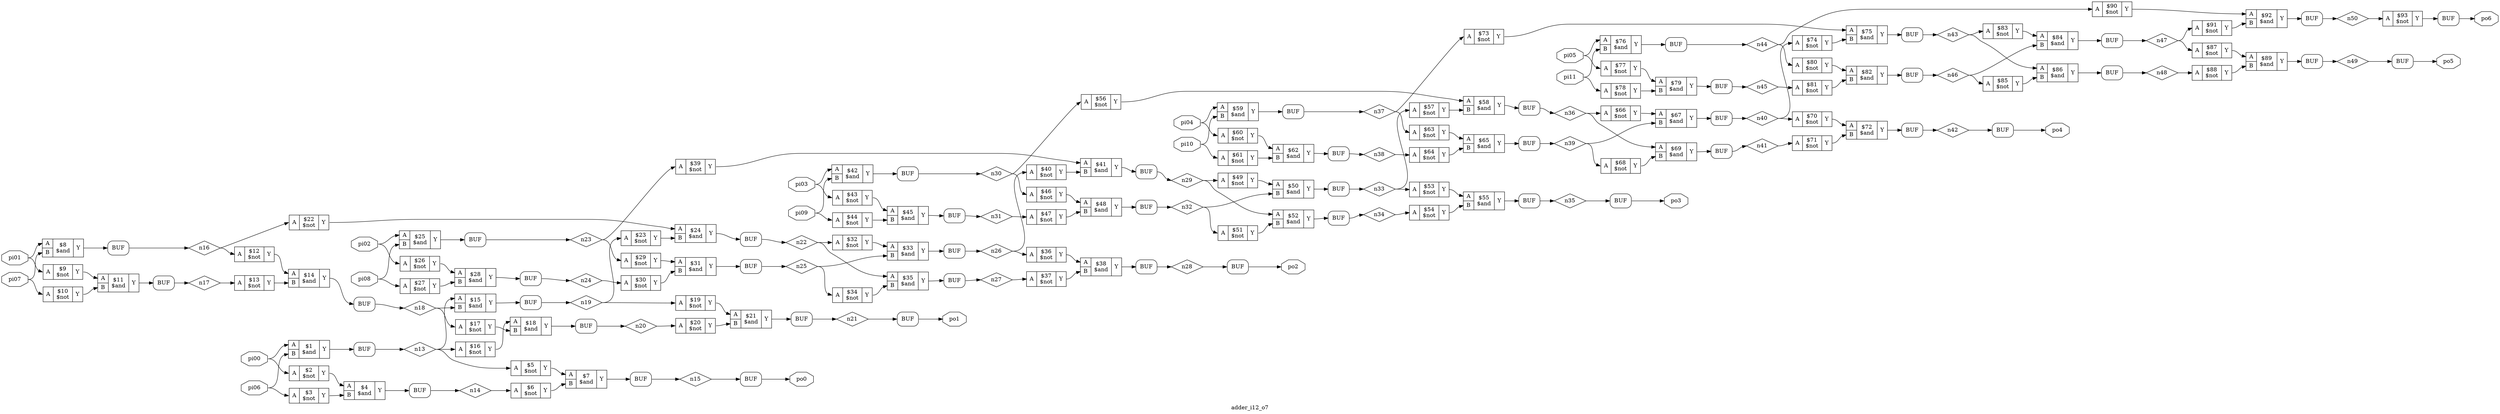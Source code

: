 digraph "adder_i12_o7" {
label="adder_i12_o7";
rankdir="LR";
remincross=true;
n94 [ shape=diamond, label="n50", color="black", fontcolor="black" ];
n95 [ shape=diamond, label="n49", color="black", fontcolor="black" ];
n96 [ shape=diamond, label="n48", color="black", fontcolor="black" ];
n97 [ shape=diamond, label="n47", color="black", fontcolor="black" ];
n98 [ shape=diamond, label="n46", color="black", fontcolor="black" ];
n99 [ shape=diamond, label="n45", color="black", fontcolor="black" ];
n100 [ shape=diamond, label="n44", color="black", fontcolor="black" ];
n101 [ shape=diamond, label="n43", color="black", fontcolor="black" ];
n102 [ shape=diamond, label="n42", color="black", fontcolor="black" ];
n103 [ shape=diamond, label="n41", color="black", fontcolor="black" ];
n104 [ shape=diamond, label="n40", color="black", fontcolor="black" ];
n105 [ shape=diamond, label="n39", color="black", fontcolor="black" ];
n106 [ shape=diamond, label="n38", color="black", fontcolor="black" ];
n107 [ shape=diamond, label="n37", color="black", fontcolor="black" ];
n108 [ shape=diamond, label="n36", color="black", fontcolor="black" ];
n109 [ shape=diamond, label="n35", color="black", fontcolor="black" ];
n110 [ shape=diamond, label="n34", color="black", fontcolor="black" ];
n111 [ shape=diamond, label="n33", color="black", fontcolor="black" ];
n112 [ shape=diamond, label="n32", color="black", fontcolor="black" ];
n113 [ shape=diamond, label="n31", color="black", fontcolor="black" ];
n114 [ shape=diamond, label="n30", color="black", fontcolor="black" ];
n115 [ shape=diamond, label="n29", color="black", fontcolor="black" ];
n116 [ shape=diamond, label="n28", color="black", fontcolor="black" ];
n117 [ shape=diamond, label="n27", color="black", fontcolor="black" ];
n118 [ shape=diamond, label="n26", color="black", fontcolor="black" ];
n119 [ shape=diamond, label="n25", color="black", fontcolor="black" ];
n120 [ shape=diamond, label="n24", color="black", fontcolor="black" ];
n121 [ shape=diamond, label="n23", color="black", fontcolor="black" ];
n122 [ shape=diamond, label="n22", color="black", fontcolor="black" ];
n123 [ shape=diamond, label="n21", color="black", fontcolor="black" ];
n124 [ shape=diamond, label="n20", color="black", fontcolor="black" ];
n125 [ shape=diamond, label="n19", color="black", fontcolor="black" ];
n126 [ shape=diamond, label="n18", color="black", fontcolor="black" ];
n127 [ shape=diamond, label="n17", color="black", fontcolor="black" ];
n128 [ shape=diamond, label="n16", color="black", fontcolor="black" ];
n129 [ shape=diamond, label="n15", color="black", fontcolor="black" ];
n130 [ shape=diamond, label="n14", color="black", fontcolor="black" ];
n131 [ shape=diamond, label="n13", color="black", fontcolor="black" ];
n132 [ shape=octagon, label="po6", color="black", fontcolor="black" ];
n133 [ shape=octagon, label="po5", color="black", fontcolor="black" ];
n134 [ shape=octagon, label="po4", color="black", fontcolor="black" ];
n135 [ shape=octagon, label="po3", color="black", fontcolor="black" ];
n136 [ shape=octagon, label="po2", color="black", fontcolor="black" ];
n137 [ shape=octagon, label="po1", color="black", fontcolor="black" ];
n138 [ shape=octagon, label="po0", color="black", fontcolor="black" ];
n139 [ shape=octagon, label="pi11", color="black", fontcolor="black" ];
n140 [ shape=octagon, label="pi10", color="black", fontcolor="black" ];
n141 [ shape=octagon, label="pi09", color="black", fontcolor="black" ];
n142 [ shape=octagon, label="pi08", color="black", fontcolor="black" ];
n143 [ shape=octagon, label="pi07", color="black", fontcolor="black" ];
n144 [ shape=octagon, label="pi06", color="black", fontcolor="black" ];
n145 [ shape=octagon, label="pi05", color="black", fontcolor="black" ];
n146 [ shape=octagon, label="pi04", color="black", fontcolor="black" ];
n147 [ shape=octagon, label="pi03", color="black", fontcolor="black" ];
n148 [ shape=octagon, label="pi02", color="black", fontcolor="black" ];
n149 [ shape=octagon, label="pi01", color="black", fontcolor="black" ];
n150 [ shape=octagon, label="pi00", color="black", fontcolor="black" ];
c153 [ shape=record, label="{{<p151> A}|$93\n$not|{<p152> Y}}" ];
c155 [ shape=record, label="{{<p151> A|<p154> B}|$92\n$and|{<p152> Y}}" ];
c156 [ shape=record, label="{{<p151> A}|$91\n$not|{<p152> Y}}" ];
c157 [ shape=record, label="{{<p151> A}|$90\n$not|{<p152> Y}}" ];
c158 [ shape=record, label="{{<p151> A|<p154> B}|$89\n$and|{<p152> Y}}" ];
c159 [ shape=record, label="{{<p151> A}|$88\n$not|{<p152> Y}}" ];
c160 [ shape=record, label="{{<p151> A}|$87\n$not|{<p152> Y}}" ];
c161 [ shape=record, label="{{<p151> A|<p154> B}|$86\n$and|{<p152> Y}}" ];
c162 [ shape=record, label="{{<p151> A}|$85\n$not|{<p152> Y}}" ];
c163 [ shape=record, label="{{<p151> A|<p154> B}|$84\n$and|{<p152> Y}}" ];
c164 [ shape=record, label="{{<p151> A}|$83\n$not|{<p152> Y}}" ];
c165 [ shape=record, label="{{<p151> A|<p154> B}|$82\n$and|{<p152> Y}}" ];
c166 [ shape=record, label="{{<p151> A}|$81\n$not|{<p152> Y}}" ];
c167 [ shape=record, label="{{<p151> A}|$80\n$not|{<p152> Y}}" ];
c168 [ shape=record, label="{{<p151> A|<p154> B}|$79\n$and|{<p152> Y}}" ];
c169 [ shape=record, label="{{<p151> A}|$78\n$not|{<p152> Y}}" ];
c170 [ shape=record, label="{{<p151> A}|$77\n$not|{<p152> Y}}" ];
c171 [ shape=record, label="{{<p151> A|<p154> B}|$76\n$and|{<p152> Y}}" ];
c172 [ shape=record, label="{{<p151> A|<p154> B}|$75\n$and|{<p152> Y}}" ];
c173 [ shape=record, label="{{<p151> A}|$74\n$not|{<p152> Y}}" ];
c174 [ shape=record, label="{{<p151> A}|$73\n$not|{<p152> Y}}" ];
c175 [ shape=record, label="{{<p151> A|<p154> B}|$72\n$and|{<p152> Y}}" ];
c176 [ shape=record, label="{{<p151> A}|$71\n$not|{<p152> Y}}" ];
c177 [ shape=record, label="{{<p151> A}|$70\n$not|{<p152> Y}}" ];
c178 [ shape=record, label="{{<p151> A|<p154> B}|$69\n$and|{<p152> Y}}" ];
c179 [ shape=record, label="{{<p151> A}|$68\n$not|{<p152> Y}}" ];
c180 [ shape=record, label="{{<p151> A|<p154> B}|$67\n$and|{<p152> Y}}" ];
c181 [ shape=record, label="{{<p151> A}|$66\n$not|{<p152> Y}}" ];
c182 [ shape=record, label="{{<p151> A|<p154> B}|$65\n$and|{<p152> Y}}" ];
c183 [ shape=record, label="{{<p151> A}|$64\n$not|{<p152> Y}}" ];
c184 [ shape=record, label="{{<p151> A}|$63\n$not|{<p152> Y}}" ];
c185 [ shape=record, label="{{<p151> A|<p154> B}|$62\n$and|{<p152> Y}}" ];
c186 [ shape=record, label="{{<p151> A}|$61\n$not|{<p152> Y}}" ];
c187 [ shape=record, label="{{<p151> A}|$60\n$not|{<p152> Y}}" ];
c188 [ shape=record, label="{{<p151> A|<p154> B}|$59\n$and|{<p152> Y}}" ];
c189 [ shape=record, label="{{<p151> A|<p154> B}|$58\n$and|{<p152> Y}}" ];
c190 [ shape=record, label="{{<p151> A}|$57\n$not|{<p152> Y}}" ];
c191 [ shape=record, label="{{<p151> A}|$56\n$not|{<p152> Y}}" ];
c192 [ shape=record, label="{{<p151> A|<p154> B}|$55\n$and|{<p152> Y}}" ];
c193 [ shape=record, label="{{<p151> A}|$54\n$not|{<p152> Y}}" ];
c194 [ shape=record, label="{{<p151> A}|$53\n$not|{<p152> Y}}" ];
c195 [ shape=record, label="{{<p151> A|<p154> B}|$52\n$and|{<p152> Y}}" ];
c196 [ shape=record, label="{{<p151> A}|$51\n$not|{<p152> Y}}" ];
c197 [ shape=record, label="{{<p151> A|<p154> B}|$50\n$and|{<p152> Y}}" ];
c198 [ shape=record, label="{{<p151> A}|$49\n$not|{<p152> Y}}" ];
c199 [ shape=record, label="{{<p151> A|<p154> B}|$48\n$and|{<p152> Y}}" ];
c200 [ shape=record, label="{{<p151> A}|$47\n$not|{<p152> Y}}" ];
c201 [ shape=record, label="{{<p151> A}|$46\n$not|{<p152> Y}}" ];
c202 [ shape=record, label="{{<p151> A|<p154> B}|$45\n$and|{<p152> Y}}" ];
c203 [ shape=record, label="{{<p151> A}|$44\n$not|{<p152> Y}}" ];
c204 [ shape=record, label="{{<p151> A}|$43\n$not|{<p152> Y}}" ];
c205 [ shape=record, label="{{<p151> A|<p154> B}|$42\n$and|{<p152> Y}}" ];
c206 [ shape=record, label="{{<p151> A|<p154> B}|$41\n$and|{<p152> Y}}" ];
c207 [ shape=record, label="{{<p151> A}|$40\n$not|{<p152> Y}}" ];
c208 [ shape=record, label="{{<p151> A}|$39\n$not|{<p152> Y}}" ];
c209 [ shape=record, label="{{<p151> A|<p154> B}|$38\n$and|{<p152> Y}}" ];
c210 [ shape=record, label="{{<p151> A}|$37\n$not|{<p152> Y}}" ];
c211 [ shape=record, label="{{<p151> A}|$36\n$not|{<p152> Y}}" ];
c212 [ shape=record, label="{{<p151> A|<p154> B}|$35\n$and|{<p152> Y}}" ];
c213 [ shape=record, label="{{<p151> A}|$34\n$not|{<p152> Y}}" ];
c214 [ shape=record, label="{{<p151> A|<p154> B}|$33\n$and|{<p152> Y}}" ];
c215 [ shape=record, label="{{<p151> A}|$32\n$not|{<p152> Y}}" ];
c216 [ shape=record, label="{{<p151> A|<p154> B}|$31\n$and|{<p152> Y}}" ];
c217 [ shape=record, label="{{<p151> A}|$30\n$not|{<p152> Y}}" ];
c218 [ shape=record, label="{{<p151> A}|$29\n$not|{<p152> Y}}" ];
c219 [ shape=record, label="{{<p151> A|<p154> B}|$28\n$and|{<p152> Y}}" ];
c220 [ shape=record, label="{{<p151> A}|$27\n$not|{<p152> Y}}" ];
c221 [ shape=record, label="{{<p151> A}|$26\n$not|{<p152> Y}}" ];
c222 [ shape=record, label="{{<p151> A|<p154> B}|$25\n$and|{<p152> Y}}" ];
c223 [ shape=record, label="{{<p151> A|<p154> B}|$24\n$and|{<p152> Y}}" ];
c224 [ shape=record, label="{{<p151> A}|$23\n$not|{<p152> Y}}" ];
c225 [ shape=record, label="{{<p151> A}|$22\n$not|{<p152> Y}}" ];
c226 [ shape=record, label="{{<p151> A|<p154> B}|$21\n$and|{<p152> Y}}" ];
c227 [ shape=record, label="{{<p151> A}|$20\n$not|{<p152> Y}}" ];
c228 [ shape=record, label="{{<p151> A}|$19\n$not|{<p152> Y}}" ];
c229 [ shape=record, label="{{<p151> A|<p154> B}|$18\n$and|{<p152> Y}}" ];
c230 [ shape=record, label="{{<p151> A}|$17\n$not|{<p152> Y}}" ];
c231 [ shape=record, label="{{<p151> A}|$16\n$not|{<p152> Y}}" ];
c232 [ shape=record, label="{{<p151> A|<p154> B}|$15\n$and|{<p152> Y}}" ];
c233 [ shape=record, label="{{<p151> A|<p154> B}|$14\n$and|{<p152> Y}}" ];
c234 [ shape=record, label="{{<p151> A}|$13\n$not|{<p152> Y}}" ];
c235 [ shape=record, label="{{<p151> A}|$12\n$not|{<p152> Y}}" ];
c236 [ shape=record, label="{{<p151> A|<p154> B}|$11\n$and|{<p152> Y}}" ];
c237 [ shape=record, label="{{<p151> A}|$10\n$not|{<p152> Y}}" ];
c238 [ shape=record, label="{{<p151> A}|$9\n$not|{<p152> Y}}" ];
c239 [ shape=record, label="{{<p151> A|<p154> B}|$8\n$and|{<p152> Y}}" ];
c240 [ shape=record, label="{{<p151> A|<p154> B}|$7\n$and|{<p152> Y}}" ];
c241 [ shape=record, label="{{<p151> A}|$6\n$not|{<p152> Y}}" ];
c242 [ shape=record, label="{{<p151> A}|$5\n$not|{<p152> Y}}" ];
c243 [ shape=record, label="{{<p151> A|<p154> B}|$4\n$and|{<p152> Y}}" ];
c244 [ shape=record, label="{{<p151> A}|$3\n$not|{<p152> Y}}" ];
c245 [ shape=record, label="{{<p151> A}|$2\n$not|{<p152> Y}}" ];
c246 [ shape=record, label="{{<p151> A|<p154> B}|$1\n$and|{<p152> Y}}" ];
x0 [shape=box, style=rounded, label="BUF"];
x1 [shape=box, style=rounded, label="BUF"];
x2 [shape=box, style=rounded, label="BUF"];
x3 [shape=box, style=rounded, label="BUF"];
x4 [shape=box, style=rounded, label="BUF"];
x5 [shape=box, style=rounded, label="BUF"];
x6 [shape=box, style=rounded, label="BUF"];
x7 [shape=box, style=rounded, label="BUF"];
x8 [shape=box, style=rounded, label="BUF"];
x9 [shape=box, style=rounded, label="BUF"];
x10 [shape=box, style=rounded, label="BUF"];
x11 [shape=box, style=rounded, label="BUF"];
x12 [shape=box, style=rounded, label="BUF"];
x13 [shape=box, style=rounded, label="BUF"];
x14 [shape=box, style=rounded, label="BUF"];
x15 [shape=box, style=rounded, label="BUF"];
x16 [shape=box, style=rounded, label="BUF"];
x17 [shape=box, style=rounded, label="BUF"];
x18 [shape=box, style=rounded, label="BUF"];
x19 [shape=box, style=rounded, label="BUF"];
x20 [shape=box, style=rounded, label="BUF"];
x21 [shape=box, style=rounded, label="BUF"];
x22 [shape=box, style=rounded, label="BUF"];
x23 [shape=box, style=rounded, label="BUF"];
x24 [shape=box, style=rounded, label="BUF"];
x25 [shape=box, style=rounded, label="BUF"];
x26 [shape=box, style=rounded, label="BUF"];
x27 [shape=box, style=rounded, label="BUF"];
x28 [shape=box, style=rounded, label="BUF"];
x29 [shape=box, style=rounded, label="BUF"];
x30 [shape=box, style=rounded, label="BUF"];
x31 [shape=box, style=rounded, label="BUF"];
x32 [shape=box, style=rounded, label="BUF"];
x33 [shape=box, style=rounded, label="BUF"];
x34 [shape=box, style=rounded, label="BUF"];
x35 [shape=box, style=rounded, label="BUF"];
x36 [shape=box, style=rounded, label="BUF"];
x37 [shape=box, style=rounded, label="BUF"];
x38 [shape=box, style=rounded, label="BUF"];
x39 [shape=box, style=rounded, label="BUF"];
x40 [shape=box, style=rounded, label="BUF"];
x41 [shape=box, style=rounded, label="BUF"];
x42 [shape=box, style=rounded, label="BUF"];
x43 [shape=box, style=rounded, label="BUF"];
x44 [shape=box, style=rounded, label="BUF"];
c153:p152:e -> x44:w:w [color="black", label=""];
c163:p152:e -> x34:w:w [color="black", label=""];
x31:e:e -> n100:w [color="black", label=""];
n100:e -> c157:p151:w [color="black", label=""];
n100:e -> c167:p151:w [color="black", label=""];
x30:e:e -> n101:w [color="black", label=""];
n101:e -> c161:p151:w [color="black", label=""];
n101:e -> c164:p151:w [color="black", label=""];
x29:e:e -> n102:w [color="black", label=""];
n102:e -> x42:w:w [color="black", label=""];
x28:e:e -> n103:w [color="black", label=""];
n103:e -> c176:p151:w [color="black", label=""];
x27:e:e -> n104:w [color="black", label=""];
n104:e -> c173:p151:w [color="black", label=""];
n104:e -> c177:p151:w [color="black", label=""];
x26:e:e -> n105:w [color="black", label=""];
n105:e -> c179:p151:w [color="black", label=""];
n105:e -> c180:p154:w [color="black", label=""];
x25:e:e -> n106:w [color="black", label=""];
n106:e -> c183:p151:w [color="black", label=""];
x24:e:e -> n107:w [color="black", label=""];
n107:e -> c174:p151:w [color="black", label=""];
n107:e -> c184:p151:w [color="black", label=""];
x23:e:e -> n108:w [color="black", label=""];
n108:e -> c178:p151:w [color="black", label=""];
n108:e -> c181:p151:w [color="black", label=""];
x22:e:e -> n109:w [color="black", label=""];
n109:e -> x41:w:w [color="black", label=""];
c164:p152:e -> c163:p151:w [color="black", label=""];
x21:e:e -> n110:w [color="black", label=""];
n110:e -> c193:p151:w [color="black", label=""];
x20:e:e -> n111:w [color="black", label=""];
n111:e -> c190:p151:w [color="black", label=""];
n111:e -> c194:p151:w [color="black", label=""];
x19:e:e -> n112:w [color="black", label=""];
n112:e -> c196:p151:w [color="black", label=""];
n112:e -> c197:p154:w [color="black", label=""];
x18:e:e -> n113:w [color="black", label=""];
n113:e -> c200:p151:w [color="black", label=""];
x17:e:e -> n114:w [color="black", label=""];
n114:e -> c191:p151:w [color="black", label=""];
n114:e -> c201:p151:w [color="black", label=""];
x16:e:e -> n115:w [color="black", label=""];
n115:e -> c195:p151:w [color="black", label=""];
n115:e -> c198:p151:w [color="black", label=""];
x15:e:e -> n116:w [color="black", label=""];
n116:e -> x40:w:w [color="black", label=""];
x14:e:e -> n117:w [color="black", label=""];
n117:e -> c210:p151:w [color="black", label=""];
x13:e:e -> n118:w [color="black", label=""];
n118:e -> c207:p151:w [color="black", label=""];
n118:e -> c211:p151:w [color="black", label=""];
x12:e:e -> n119:w [color="black", label=""];
n119:e -> c213:p151:w [color="black", label=""];
n119:e -> c214:p154:w [color="black", label=""];
c165:p152:e -> x33:w:w [color="black", label=""];
x11:e:e -> n120:w [color="black", label=""];
n120:e -> c217:p151:w [color="black", label=""];
x10:e:e -> n121:w [color="black", label=""];
n121:e -> c208:p151:w [color="black", label=""];
n121:e -> c218:p151:w [color="black", label=""];
x9:e:e -> n122:w [color="black", label=""];
n122:e -> c212:p151:w [color="black", label=""];
n122:e -> c215:p151:w [color="black", label=""];
x8:e:e -> n123:w [color="black", label=""];
n123:e -> x39:w:w [color="black", label=""];
x7:e:e -> n124:w [color="black", label=""];
n124:e -> c227:p151:w [color="black", label=""];
x6:e:e -> n125:w [color="black", label=""];
n125:e -> c224:p151:w [color="black", label=""];
n125:e -> c228:p151:w [color="black", label=""];
x5:e:e -> n126:w [color="black", label=""];
n126:e -> c230:p151:w [color="black", label=""];
n126:e -> c232:p154:w [color="black", label=""];
x4:e:e -> n127:w [color="black", label=""];
n127:e -> c234:p151:w [color="black", label=""];
x3:e:e -> n128:w [color="black", label=""];
n128:e -> c225:p151:w [color="black", label=""];
n128:e -> c235:p151:w [color="black", label=""];
x2:e:e -> n129:w [color="black", label=""];
n129:e -> x38:w:w [color="black", label=""];
c166:p152:e -> c165:p154:w [color="black", label=""];
x1:e:e -> n130:w [color="black", label=""];
n130:e -> c241:p151:w [color="black", label=""];
x0:e:e -> n131:w [color="black", label=""];
n131:e -> c231:p151:w [color="black", label=""];
n131:e -> c232:p151:w [color="black", label=""];
n131:e -> c242:p151:w [color="black", label=""];
x44:e:e -> n132:w [color="black", label=""];
x43:e:e -> n133:w [color="black", label=""];
x42:e:e -> n134:w [color="black", label=""];
x41:e:e -> n135:w [color="black", label=""];
x40:e:e -> n136:w [color="black", label=""];
x39:e:e -> n137:w [color="black", label=""];
x38:e:e -> n138:w [color="black", label=""];
n139:e -> c169:p151:w [color="black", label=""];
n139:e -> c171:p154:w [color="black", label=""];
c167:p152:e -> c165:p151:w [color="black", label=""];
n140:e -> c186:p151:w [color="black", label=""];
n140:e -> c188:p154:w [color="black", label=""];
n141:e -> c203:p151:w [color="black", label=""];
n141:e -> c205:p154:w [color="black", label=""];
n142:e -> c220:p151:w [color="black", label=""];
n142:e -> c222:p154:w [color="black", label=""];
n143:e -> c237:p151:w [color="black", label=""];
n143:e -> c239:p154:w [color="black", label=""];
n144:e -> c244:p151:w [color="black", label=""];
n144:e -> c246:p154:w [color="black", label=""];
n145:e -> c170:p151:w [color="black", label=""];
n145:e -> c171:p151:w [color="black", label=""];
n146:e -> c187:p151:w [color="black", label=""];
n146:e -> c188:p151:w [color="black", label=""];
n147:e -> c204:p151:w [color="black", label=""];
n147:e -> c205:p151:w [color="black", label=""];
n148:e -> c221:p151:w [color="black", label=""];
n148:e -> c222:p151:w [color="black", label=""];
n149:e -> c238:p151:w [color="black", label=""];
n149:e -> c239:p151:w [color="black", label=""];
c168:p152:e -> x32:w:w [color="black", label=""];
n150:e -> c245:p151:w [color="black", label=""];
n150:e -> c246:p151:w [color="black", label=""];
c169:p152:e -> c168:p154:w [color="black", label=""];
c170:p152:e -> c168:p151:w [color="black", label=""];
c171:p152:e -> x31:w:w [color="black", label=""];
c172:p152:e -> x30:w:w [color="black", label=""];
c155:p152:e -> x37:w:w [color="black", label=""];
c173:p152:e -> c172:p154:w [color="black", label=""];
c174:p152:e -> c172:p151:w [color="black", label=""];
c175:p152:e -> x29:w:w [color="black", label=""];
c176:p152:e -> c175:p154:w [color="black", label=""];
c177:p152:e -> c175:p151:w [color="black", label=""];
c178:p152:e -> x28:w:w [color="black", label=""];
c179:p152:e -> c178:p154:w [color="black", label=""];
c180:p152:e -> x27:w:w [color="black", label=""];
c181:p152:e -> c180:p151:w [color="black", label=""];
c182:p152:e -> x26:w:w [color="black", label=""];
c156:p152:e -> c155:p154:w [color="black", label=""];
c183:p152:e -> c182:p154:w [color="black", label=""];
c184:p152:e -> c182:p151:w [color="black", label=""];
c185:p152:e -> x25:w:w [color="black", label=""];
c186:p152:e -> c185:p154:w [color="black", label=""];
c187:p152:e -> c185:p151:w [color="black", label=""];
c188:p152:e -> x24:w:w [color="black", label=""];
c189:p152:e -> x23:w:w [color="black", label=""];
c190:p152:e -> c189:p154:w [color="black", label=""];
c191:p152:e -> c189:p151:w [color="black", label=""];
c192:p152:e -> x22:w:w [color="black", label=""];
c157:p152:e -> c155:p151:w [color="black", label=""];
c193:p152:e -> c192:p154:w [color="black", label=""];
c194:p152:e -> c192:p151:w [color="black", label=""];
c195:p152:e -> x21:w:w [color="black", label=""];
c196:p152:e -> c195:p154:w [color="black", label=""];
c197:p152:e -> x20:w:w [color="black", label=""];
c198:p152:e -> c197:p151:w [color="black", label=""];
c199:p152:e -> x19:w:w [color="black", label=""];
c200:p152:e -> c199:p154:w [color="black", label=""];
c201:p152:e -> c199:p151:w [color="black", label=""];
c202:p152:e -> x18:w:w [color="black", label=""];
c158:p152:e -> x36:w:w [color="black", label=""];
c203:p152:e -> c202:p154:w [color="black", label=""];
c204:p152:e -> c202:p151:w [color="black", label=""];
c205:p152:e -> x17:w:w [color="black", label=""];
c206:p152:e -> x16:w:w [color="black", label=""];
c207:p152:e -> c206:p154:w [color="black", label=""];
c208:p152:e -> c206:p151:w [color="black", label=""];
c209:p152:e -> x15:w:w [color="black", label=""];
c210:p152:e -> c209:p154:w [color="black", label=""];
c211:p152:e -> c209:p151:w [color="black", label=""];
c212:p152:e -> x14:w:w [color="black", label=""];
c159:p152:e -> c158:p154:w [color="black", label=""];
c213:p152:e -> c212:p154:w [color="black", label=""];
c214:p152:e -> x13:w:w [color="black", label=""];
c215:p152:e -> c214:p151:w [color="black", label=""];
c216:p152:e -> x12:w:w [color="black", label=""];
c217:p152:e -> c216:p154:w [color="black", label=""];
c218:p152:e -> c216:p151:w [color="black", label=""];
c219:p152:e -> x11:w:w [color="black", label=""];
c220:p152:e -> c219:p154:w [color="black", label=""];
c221:p152:e -> c219:p151:w [color="black", label=""];
c222:p152:e -> x10:w:w [color="black", label=""];
c160:p152:e -> c158:p151:w [color="black", label=""];
c223:p152:e -> x9:w:w [color="black", label=""];
c224:p152:e -> c223:p154:w [color="black", label=""];
c225:p152:e -> c223:p151:w [color="black", label=""];
c226:p152:e -> x8:w:w [color="black", label=""];
c227:p152:e -> c226:p154:w [color="black", label=""];
c228:p152:e -> c226:p151:w [color="black", label=""];
c229:p152:e -> x7:w:w [color="black", label=""];
c230:p152:e -> c229:p154:w [color="black", label=""];
c231:p152:e -> c229:p151:w [color="black", label=""];
c232:p152:e -> x6:w:w [color="black", label=""];
c161:p152:e -> x35:w:w [color="black", label=""];
c233:p152:e -> x5:w:w [color="black", label=""];
c234:p152:e -> c233:p154:w [color="black", label=""];
c235:p152:e -> c233:p151:w [color="black", label=""];
c236:p152:e -> x4:w:w [color="black", label=""];
c237:p152:e -> c236:p154:w [color="black", label=""];
c238:p152:e -> c236:p151:w [color="black", label=""];
c239:p152:e -> x3:w:w [color="black", label=""];
c240:p152:e -> x2:w:w [color="black", label=""];
c241:p152:e -> c240:p154:w [color="black", label=""];
c242:p152:e -> c240:p151:w [color="black", label=""];
c162:p152:e -> c161:p154:w [color="black", label=""];
c243:p152:e -> x1:w:w [color="black", label=""];
c244:p152:e -> c243:p154:w [color="black", label=""];
c245:p152:e -> c243:p151:w [color="black", label=""];
c246:p152:e -> x0:w:w [color="black", label=""];
x37:e:e -> n94:w [color="black", label=""];
n94:e -> c153:p151:w [color="black", label=""];
x36:e:e -> n95:w [color="black", label=""];
n95:e -> x43:w:w [color="black", label=""];
x35:e:e -> n96:w [color="black", label=""];
n96:e -> c159:p151:w [color="black", label=""];
x34:e:e -> n97:w [color="black", label=""];
n97:e -> c156:p151:w [color="black", label=""];
n97:e -> c160:p151:w [color="black", label=""];
x33:e:e -> n98:w [color="black", label=""];
n98:e -> c162:p151:w [color="black", label=""];
n98:e -> c163:p154:w [color="black", label=""];
x32:e:e -> n99:w [color="black", label=""];
n99:e -> c166:p151:w [color="black", label=""];
}
